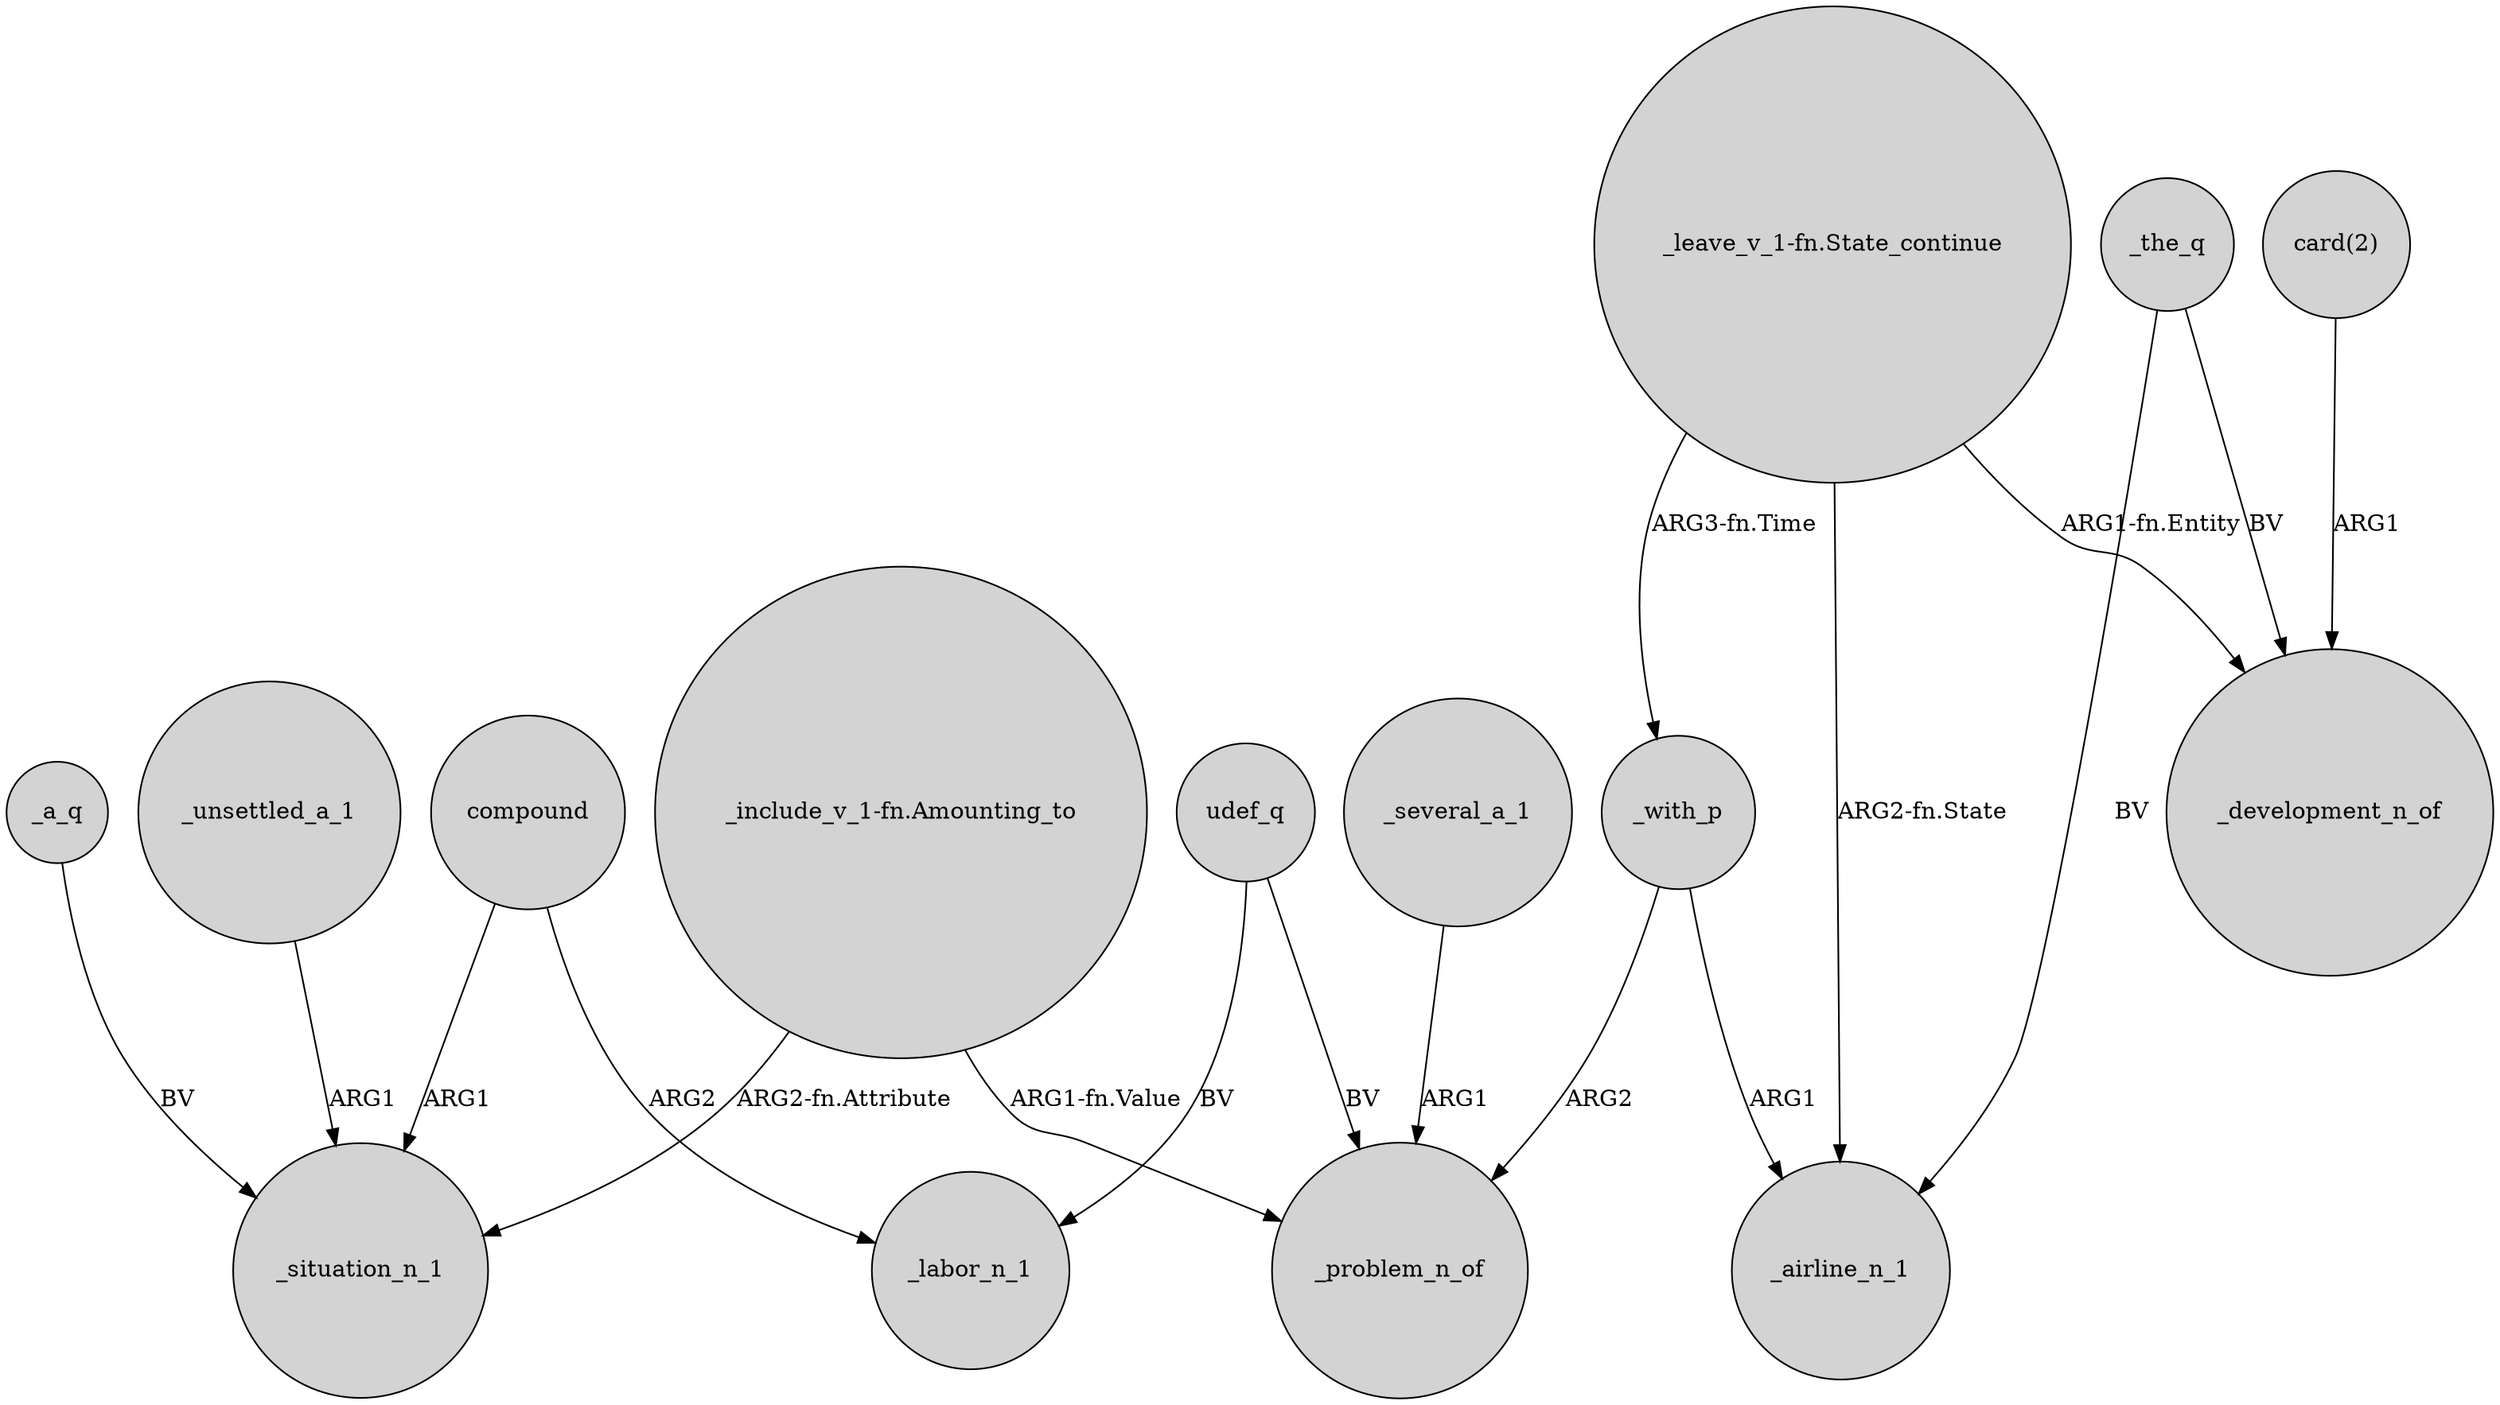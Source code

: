 digraph {
	node [shape=circle style=filled]
	_unsettled_a_1 -> _situation_n_1 [label=ARG1]
	_the_q -> _development_n_of [label=BV]
	_with_p -> _problem_n_of [label=ARG2]
	_with_p -> _airline_n_1 [label=ARG1]
	"card(2)" -> _development_n_of [label=ARG1]
	"_leave_v_1-fn.State_continue" -> _airline_n_1 [label="ARG2-fn.State"]
	"_include_v_1-fn.Amounting_to" -> _situation_n_1 [label="ARG2-fn.Attribute"]
	_several_a_1 -> _problem_n_of [label=ARG1]
	"_leave_v_1-fn.State_continue" -> _with_p [label="ARG3-fn.Time"]
	"_leave_v_1-fn.State_continue" -> _development_n_of [label="ARG1-fn.Entity"]
	"_include_v_1-fn.Amounting_to" -> _problem_n_of [label="ARG1-fn.Value"]
	udef_q -> _problem_n_of [label=BV]
	compound -> _situation_n_1 [label=ARG1]
	_the_q -> _airline_n_1 [label=BV]
	compound -> _labor_n_1 [label=ARG2]
	_a_q -> _situation_n_1 [label=BV]
	udef_q -> _labor_n_1 [label=BV]
}
